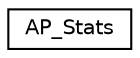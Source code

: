 digraph "Graphical Class Hierarchy"
{
 // INTERACTIVE_SVG=YES
  edge [fontname="Helvetica",fontsize="10",labelfontname="Helvetica",labelfontsize="10"];
  node [fontname="Helvetica",fontsize="10",shape=record];
  rankdir="LR";
  Node1 [label="AP_Stats",height=0.2,width=0.4,color="black", fillcolor="white", style="filled",URL="$classAP__Stats.html"];
}
